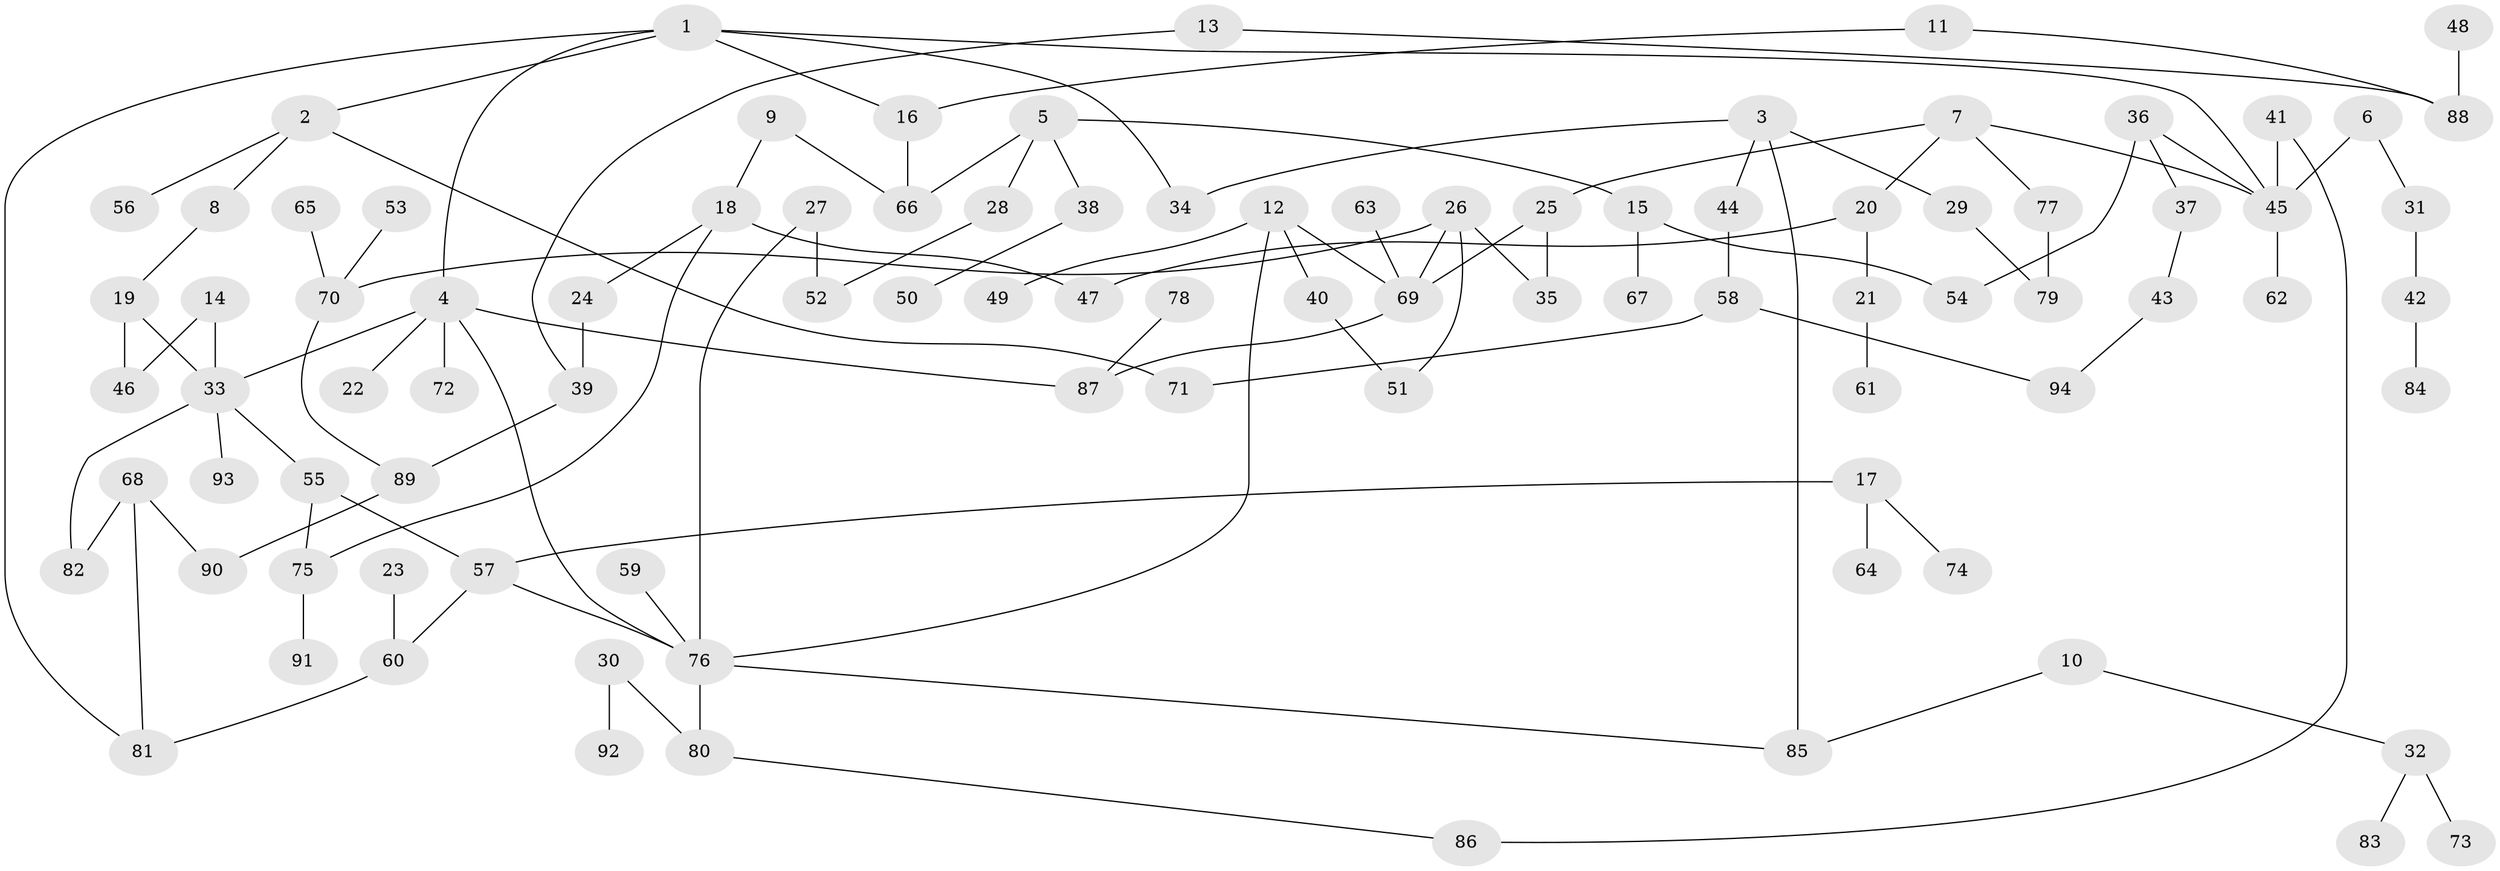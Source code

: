 // original degree distribution, {7: 0.022556390977443608, 6: 0.015037593984962405, 8: 0.007518796992481203, 4: 0.14285714285714285, 5: 0.022556390977443608, 1: 0.37593984962406013, 2: 0.3082706766917293, 3: 0.10526315789473684}
// Generated by graph-tools (version 1.1) at 2025/36/03/04/25 23:36:13]
// undirected, 94 vertices, 114 edges
graph export_dot {
  node [color=gray90,style=filled];
  1;
  2;
  3;
  4;
  5;
  6;
  7;
  8;
  9;
  10;
  11;
  12;
  13;
  14;
  15;
  16;
  17;
  18;
  19;
  20;
  21;
  22;
  23;
  24;
  25;
  26;
  27;
  28;
  29;
  30;
  31;
  32;
  33;
  34;
  35;
  36;
  37;
  38;
  39;
  40;
  41;
  42;
  43;
  44;
  45;
  46;
  47;
  48;
  49;
  50;
  51;
  52;
  53;
  54;
  55;
  56;
  57;
  58;
  59;
  60;
  61;
  62;
  63;
  64;
  65;
  66;
  67;
  68;
  69;
  70;
  71;
  72;
  73;
  74;
  75;
  76;
  77;
  78;
  79;
  80;
  81;
  82;
  83;
  84;
  85;
  86;
  87;
  88;
  89;
  90;
  91;
  92;
  93;
  94;
  1 -- 2 [weight=1.0];
  1 -- 4 [weight=1.0];
  1 -- 16 [weight=1.0];
  1 -- 34 [weight=1.0];
  1 -- 45 [weight=1.0];
  1 -- 81 [weight=1.0];
  2 -- 8 [weight=1.0];
  2 -- 56 [weight=1.0];
  2 -- 71 [weight=1.0];
  3 -- 29 [weight=1.0];
  3 -- 34 [weight=1.0];
  3 -- 44 [weight=1.0];
  3 -- 85 [weight=1.0];
  4 -- 22 [weight=1.0];
  4 -- 33 [weight=1.0];
  4 -- 72 [weight=1.0];
  4 -- 76 [weight=1.0];
  4 -- 87 [weight=1.0];
  5 -- 15 [weight=1.0];
  5 -- 28 [weight=1.0];
  5 -- 38 [weight=1.0];
  5 -- 66 [weight=1.0];
  6 -- 31 [weight=1.0];
  6 -- 45 [weight=1.0];
  7 -- 20 [weight=1.0];
  7 -- 25 [weight=1.0];
  7 -- 45 [weight=1.0];
  7 -- 77 [weight=1.0];
  8 -- 19 [weight=1.0];
  9 -- 18 [weight=1.0];
  9 -- 66 [weight=1.0];
  10 -- 32 [weight=1.0];
  10 -- 85 [weight=1.0];
  11 -- 16 [weight=1.0];
  11 -- 88 [weight=1.0];
  12 -- 40 [weight=1.0];
  12 -- 49 [weight=1.0];
  12 -- 69 [weight=1.0];
  12 -- 76 [weight=1.0];
  13 -- 39 [weight=1.0];
  13 -- 88 [weight=1.0];
  14 -- 33 [weight=1.0];
  14 -- 46 [weight=1.0];
  15 -- 54 [weight=1.0];
  15 -- 67 [weight=1.0];
  16 -- 66 [weight=1.0];
  17 -- 57 [weight=1.0];
  17 -- 64 [weight=1.0];
  17 -- 74 [weight=1.0];
  18 -- 24 [weight=1.0];
  18 -- 47 [weight=1.0];
  18 -- 75 [weight=1.0];
  19 -- 33 [weight=1.0];
  19 -- 46 [weight=1.0];
  20 -- 21 [weight=1.0];
  20 -- 47 [weight=1.0];
  21 -- 61 [weight=1.0];
  23 -- 60 [weight=1.0];
  24 -- 39 [weight=1.0];
  25 -- 35 [weight=1.0];
  25 -- 69 [weight=1.0];
  26 -- 35 [weight=1.0];
  26 -- 51 [weight=1.0];
  26 -- 69 [weight=1.0];
  26 -- 70 [weight=1.0];
  27 -- 52 [weight=1.0];
  27 -- 76 [weight=1.0];
  28 -- 52 [weight=1.0];
  29 -- 79 [weight=1.0];
  30 -- 80 [weight=1.0];
  30 -- 92 [weight=1.0];
  31 -- 42 [weight=1.0];
  32 -- 73 [weight=1.0];
  32 -- 83 [weight=1.0];
  33 -- 55 [weight=1.0];
  33 -- 82 [weight=1.0];
  33 -- 93 [weight=1.0];
  36 -- 37 [weight=1.0];
  36 -- 45 [weight=1.0];
  36 -- 54 [weight=1.0];
  37 -- 43 [weight=1.0];
  38 -- 50 [weight=1.0];
  39 -- 89 [weight=1.0];
  40 -- 51 [weight=1.0];
  41 -- 45 [weight=1.0];
  41 -- 86 [weight=1.0];
  42 -- 84 [weight=1.0];
  43 -- 94 [weight=1.0];
  44 -- 58 [weight=1.0];
  45 -- 62 [weight=1.0];
  48 -- 88 [weight=1.0];
  53 -- 70 [weight=1.0];
  55 -- 57 [weight=1.0];
  55 -- 75 [weight=1.0];
  57 -- 60 [weight=1.0];
  57 -- 76 [weight=1.0];
  58 -- 71 [weight=1.0];
  58 -- 94 [weight=1.0];
  59 -- 76 [weight=1.0];
  60 -- 81 [weight=1.0];
  63 -- 69 [weight=1.0];
  65 -- 70 [weight=1.0];
  68 -- 81 [weight=1.0];
  68 -- 82 [weight=1.0];
  68 -- 90 [weight=1.0];
  69 -- 87 [weight=1.0];
  70 -- 89 [weight=1.0];
  75 -- 91 [weight=1.0];
  76 -- 80 [weight=1.0];
  76 -- 85 [weight=1.0];
  77 -- 79 [weight=1.0];
  78 -- 87 [weight=1.0];
  80 -- 86 [weight=1.0];
  89 -- 90 [weight=1.0];
}
